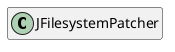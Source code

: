 @startuml
set namespaceSeparator \\
hide members
hide << alias >> circle

class JFilesystemPatcher
@enduml
